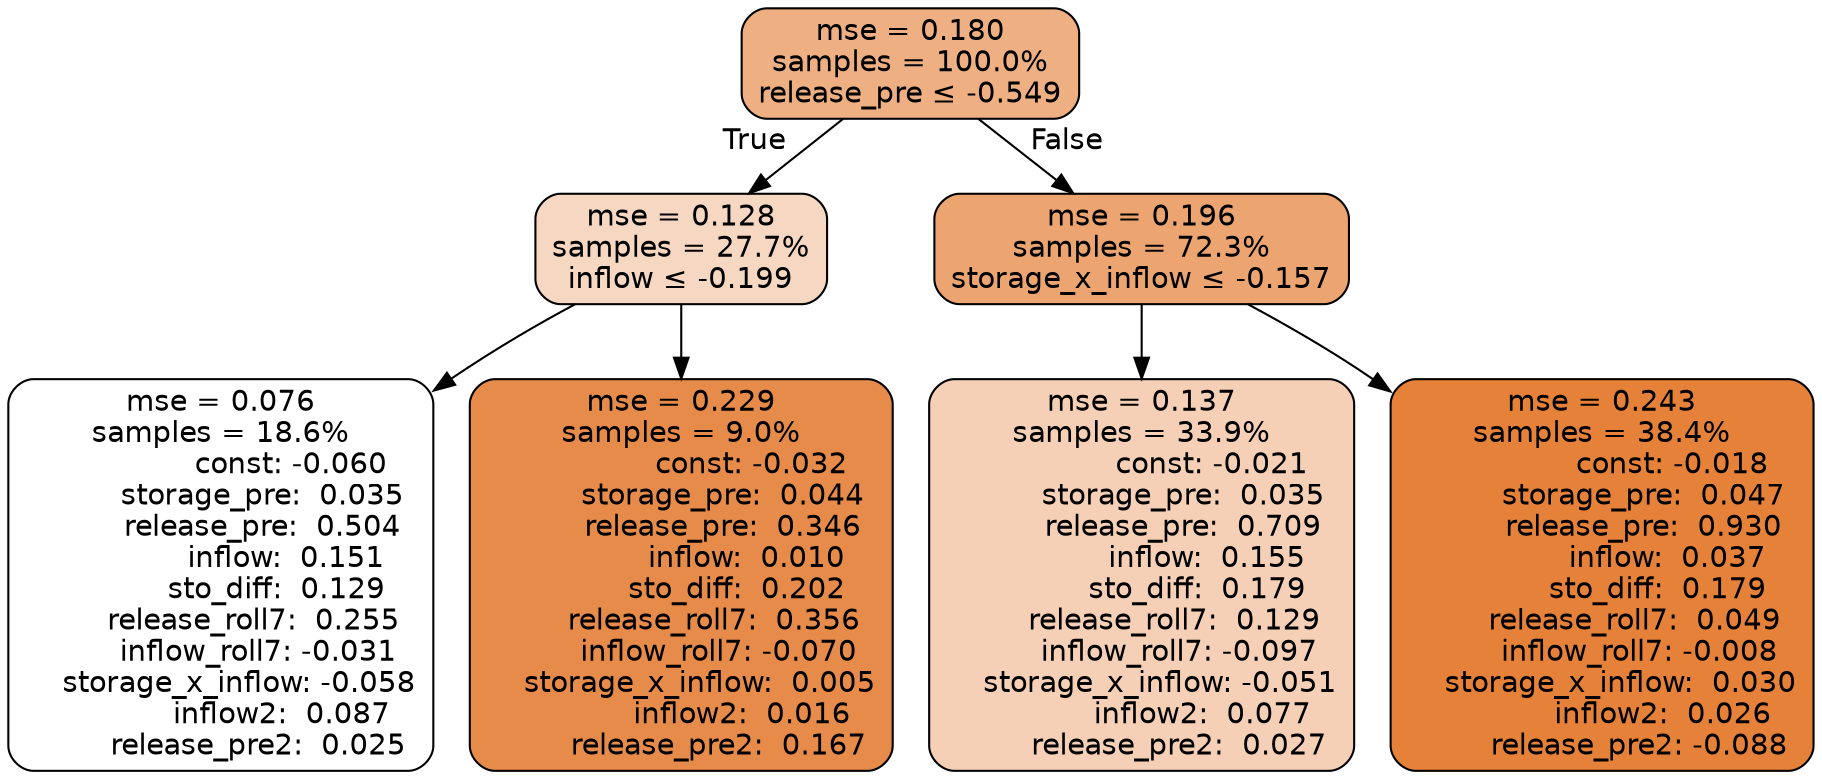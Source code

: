 digraph tree {
bgcolor="transparent"
node [shape=rectangle, style="filled, rounded", color="black", fontname=helvetica] ;
edge [fontname=helvetica] ;
	"0" [label="mse = 0.180
samples = 100.0%
release_pre &le; -0.549", fillcolor="#eeb083"]
	"1" [label="mse = 0.128
samples = 27.7%
inflow &le; -0.199", fillcolor="#f6d7c1"]
	"2" [label="mse = 0.076
samples = 18.6%
               const: -0.060
         storage_pre:  0.035
         release_pre:  0.504
              inflow:  0.151
            sto_diff:  0.129
       release_roll7:  0.255
        inflow_roll7: -0.031
    storage_x_inflow: -0.058
             inflow2:  0.087
        release_pre2:  0.025", fillcolor="#ffffff"]
	"3" [label="mse = 0.229
samples = 9.0%
               const: -0.032
         storage_pre:  0.044
         release_pre:  0.346
              inflow:  0.010
            sto_diff:  0.202
       release_roll7:  0.356
        inflow_roll7: -0.070
    storage_x_inflow:  0.005
             inflow2:  0.016
        release_pre2:  0.167", fillcolor="#e78b4a"]
	"4" [label="mse = 0.196
samples = 72.3%
storage_x_inflow &le; -0.157", fillcolor="#eca471"]
	"5" [label="mse = 0.137
samples = 33.9%
               const: -0.021
         storage_pre:  0.035
         release_pre:  0.709
              inflow:  0.155
            sto_diff:  0.179
       release_roll7:  0.129
        inflow_roll7: -0.097
    storage_x_inflow: -0.051
             inflow2:  0.077
        release_pre2:  0.027", fillcolor="#f5d0b6"]
	"6" [label="mse = 0.243
samples = 38.4%
               const: -0.018
         storage_pre:  0.047
         release_pre:  0.930
              inflow:  0.037
            sto_diff:  0.179
       release_roll7:  0.049
        inflow_roll7: -0.008
    storage_x_inflow:  0.030
             inflow2:  0.026
        release_pre2: -0.088", fillcolor="#e58139"]

	"0" -> "1" [labeldistance=2.5, labelangle=45, headlabel="True"]
	"1" -> "2"
	"1" -> "3"
	"0" -> "4" [labeldistance=2.5, labelangle=-45, headlabel="False"]
	"4" -> "5"
	"4" -> "6"
}
